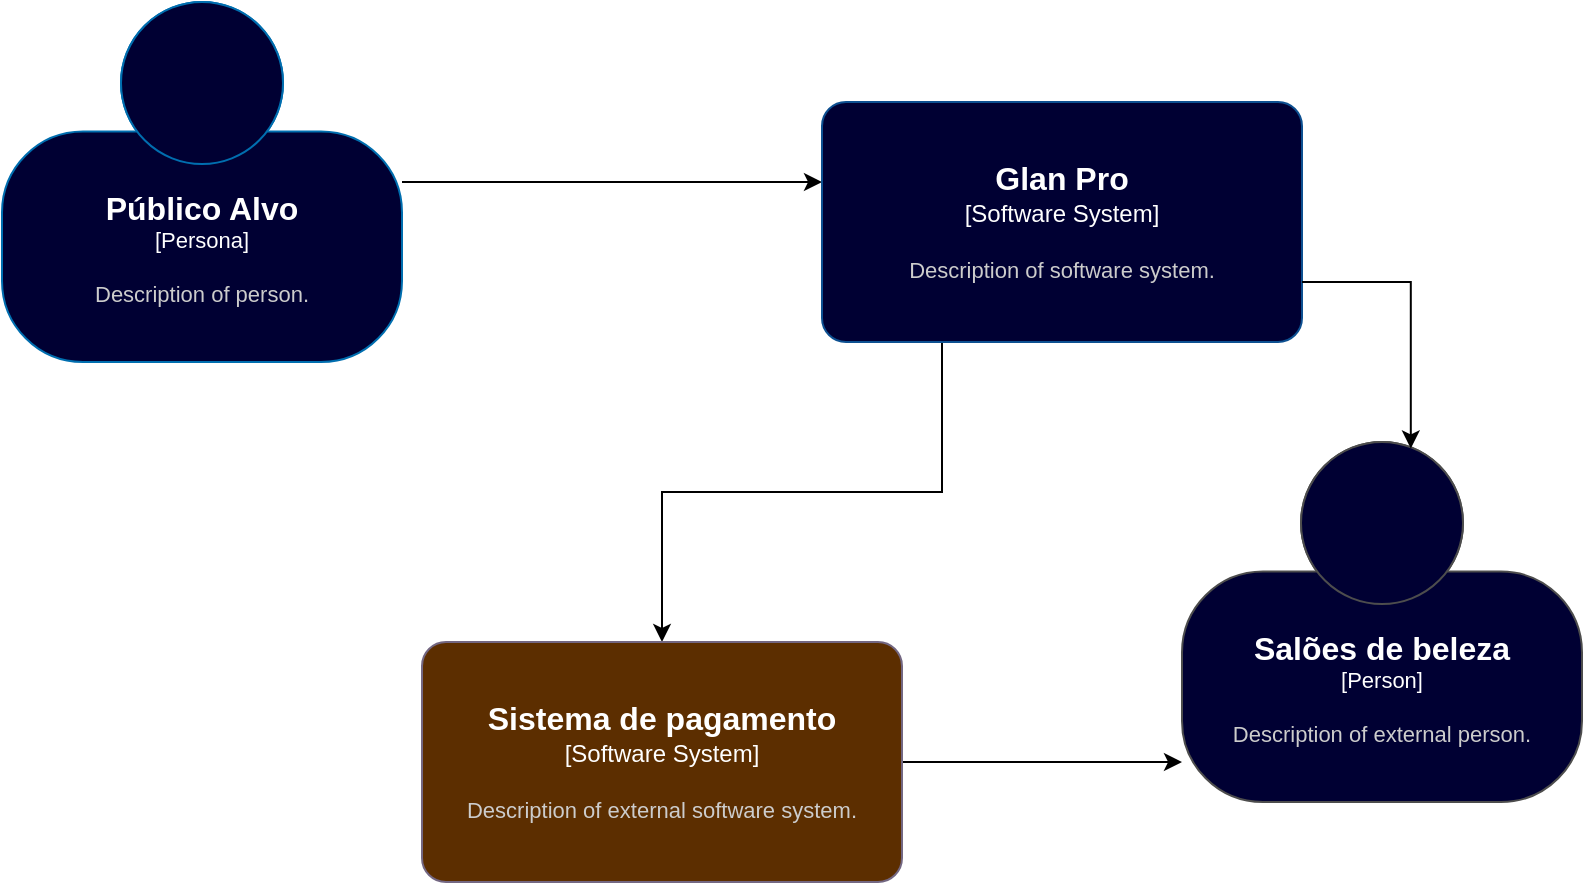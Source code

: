 <mxfile version="23.1.8" type="github">
  <diagram id="R2lEEEUBdFMjLlhIrx00" name="Page-1">
    <mxGraphModel dx="1009" dy="542" grid="1" gridSize="10" guides="1" tooltips="1" connect="1" arrows="1" fold="1" page="1" pageScale="1" pageWidth="850" pageHeight="1100" math="0" shadow="0" extFonts="Permanent Marker^https://fonts.googleapis.com/css?family=Permanent+Marker">
      <root>
        <mxCell id="0" />
        <mxCell id="1" parent="0" />
        <mxCell id="trjccHxm8i-XNdOuBQ8V-9" style="edgeStyle=orthogonalEdgeStyle;rounded=0;orthogonalLoop=1;jettySize=auto;html=1;" edge="1" parent="1" source="trjccHxm8i-XNdOuBQ8V-1" target="trjccHxm8i-XNdOuBQ8V-2">
          <mxGeometry relative="1" as="geometry">
            <Array as="points">
              <mxPoint x="400" y="120" />
              <mxPoint x="400" y="120" />
            </Array>
          </mxGeometry>
        </mxCell>
        <object placeholders="1" c4Name="Público Alvo" c4Type="Persona" c4Description="Description of person." label="&lt;font style=&quot;font-size: 16px&quot;&gt;&lt;b&gt;%c4Name%&lt;/b&gt;&lt;/font&gt;&lt;div&gt;[%c4Type%]&lt;/div&gt;&lt;br&gt;&lt;div&gt;&lt;font style=&quot;font-size: 11px&quot;&gt;&lt;font color=&quot;#cccccc&quot;&gt;%c4Description%&lt;/font&gt;&lt;/div&gt;" id="trjccHxm8i-XNdOuBQ8V-1">
          <mxCell style="html=1;fontSize=11;dashed=0;whiteSpace=wrap;fillColor=#000033;strokeColor=#006EAF;shape=mxgraph.c4.person2;align=center;metaEdit=1;points=[[0.5,0,0],[1,0.5,0],[1,0.75,0],[0.75,1,0],[0.5,1,0],[0.25,1,0],[0,0.75,0],[0,0.5,0]];resizable=0;fontColor=#ffffff;fillStyle=auto;" vertex="1" parent="1">
            <mxGeometry x="40" y="30" width="200" height="180" as="geometry" />
          </mxCell>
        </object>
        <mxCell id="trjccHxm8i-XNdOuBQ8V-11" style="edgeStyle=orthogonalEdgeStyle;rounded=0;orthogonalLoop=1;jettySize=auto;html=1;exitX=0.25;exitY=1;exitDx=0;exitDy=0;exitPerimeter=0;" edge="1" parent="1" source="trjccHxm8i-XNdOuBQ8V-2" target="trjccHxm8i-XNdOuBQ8V-3">
          <mxGeometry relative="1" as="geometry" />
        </mxCell>
        <object placeholders="1" c4Name="Glan Pro" c4Type="Software System" c4Description="Description of software system." label="&lt;font style=&quot;font-size: 16px&quot;&gt;&lt;b&gt;%c4Name%&lt;/b&gt;&lt;/font&gt;&lt;div&gt;[%c4Type%]&lt;/div&gt;&lt;br&gt;&lt;div&gt;&lt;font style=&quot;font-size: 11px&quot;&gt;&lt;font color=&quot;#cccccc&quot;&gt;%c4Description%&lt;/font&gt;&lt;/div&gt;" id="trjccHxm8i-XNdOuBQ8V-2">
          <mxCell style="rounded=1;whiteSpace=wrap;html=1;labelBackgroundColor=none;fillColor=#000033;fontColor=#ffffff;align=center;arcSize=10;strokeColor=#0D5091;metaEdit=1;resizable=0;points=[[0.25,0,0],[0.5,0,0],[0.75,0,0],[1,0.25,0],[1,0.5,0],[1,0.75,0],[0.75,1,0],[0.5,1,0],[0.25,1,0],[0,0.75,0],[0,0.5,0],[0,0.25,0]];" vertex="1" parent="1">
            <mxGeometry x="450" y="80" width="240" height="120" as="geometry" />
          </mxCell>
        </object>
        <mxCell id="trjccHxm8i-XNdOuBQ8V-7" value="" style="edgeStyle=orthogonalEdgeStyle;rounded=0;orthogonalLoop=1;jettySize=auto;html=1;" edge="1" parent="1" source="trjccHxm8i-XNdOuBQ8V-3" target="trjccHxm8i-XNdOuBQ8V-5">
          <mxGeometry relative="1" as="geometry">
            <Array as="points">
              <mxPoint x="680" y="420" />
              <mxPoint x="680" y="420" />
            </Array>
          </mxGeometry>
        </mxCell>
        <object placeholders="1" c4Name="Sistema de pagamento&#xa;" c4Type="Software System" c4Description="Description of external software system." label="&lt;font style=&quot;font-size: 16px&quot;&gt;&lt;b&gt;%c4Name%&lt;/b&gt;&lt;/font&gt;&lt;div&gt;[%c4Type%]&lt;/div&gt;&lt;br&gt;&lt;div&gt;&lt;font style=&quot;font-size: 11px&quot;&gt;&lt;font color=&quot;#cccccc&quot;&gt;%c4Description%&lt;/font&gt;&lt;/div&gt;" id="trjccHxm8i-XNdOuBQ8V-3">
          <mxCell style="rounded=1;whiteSpace=wrap;html=1;labelBackgroundColor=none;fillColor=#5C2E00;fontColor=#ffffff;align=center;arcSize=10;strokeColor=#736782;metaEdit=1;resizable=0;points=[[0.25,0,0],[0.5,0,0],[0.75,0,0],[1,0.25,0],[1,0.5,0],[1,0.75,0],[0.75,1,0],[0.5,1,0],[0.25,1,0],[0,0.75,0],[0,0.5,0],[0,0.25,0]];direction=east;" vertex="1" parent="1">
            <mxGeometry x="250" y="350" width="240" height="120" as="geometry" />
          </mxCell>
        </object>
        <object placeholders="1" c4Name="Salões de beleza" c4Type="Person" c4Description="Description of external person." label="&lt;font style=&quot;font-size: 16px&quot;&gt;&lt;b&gt;%c4Name%&lt;/b&gt;&lt;/font&gt;&lt;div&gt;[%c4Type%]&lt;/div&gt;&lt;br&gt;&lt;div&gt;&lt;font style=&quot;font-size: 11px&quot;&gt;&lt;font color=&quot;#cccccc&quot;&gt;%c4Description%&lt;/font&gt;&lt;/div&gt;" id="trjccHxm8i-XNdOuBQ8V-5">
          <mxCell style="html=1;fontSize=11;dashed=0;whiteSpace=wrap;fillColor=#000033;strokeColor=#4D4D4D;fontColor=#ffffff;shape=mxgraph.c4.person2;align=center;metaEdit=1;points=[[0.5,0,0],[1,0.5,0],[1,0.75,0],[0.75,1,0],[0.5,1,0],[0.25,1,0],[0,0.75,0],[0,0.5,0]];resizable=0;" vertex="1" parent="1">
            <mxGeometry x="630" y="250" width="200" height="180" as="geometry" />
          </mxCell>
        </object>
        <mxCell id="trjccHxm8i-XNdOuBQ8V-13" style="edgeStyle=orthogonalEdgeStyle;rounded=0;orthogonalLoop=1;jettySize=auto;html=1;exitX=1;exitY=0.75;exitDx=0;exitDy=0;exitPerimeter=0;entryX=0.572;entryY=0.018;entryDx=0;entryDy=0;entryPerimeter=0;" edge="1" parent="1" source="trjccHxm8i-XNdOuBQ8V-2" target="trjccHxm8i-XNdOuBQ8V-5">
          <mxGeometry relative="1" as="geometry" />
        </mxCell>
      </root>
    </mxGraphModel>
  </diagram>
</mxfile>
